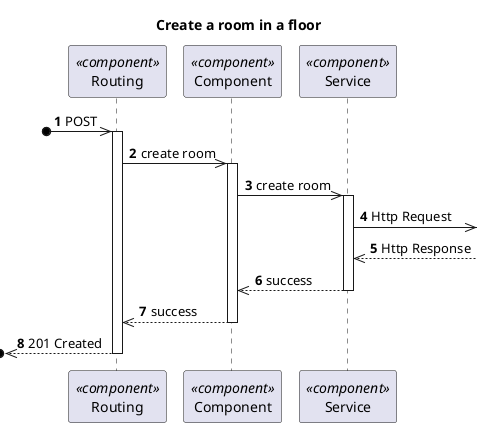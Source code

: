 @startuml Process View - Level 3

autonumber
skinparam packageStyle rect

title Create a room in a floor

participant "Routing" as routing <<component>>
participant "Component" as comp <<component>>
participant "Service" as service <<component>>

?o->> routing : POST
activate routing
routing ->> comp : create room

activate comp
comp ->> service : create room

activate service
service ->> : Http Request
service <<-- : Http Response

service -->> comp : success
deactivate service

comp -->> routing : success
deactivate comp

?o<<-- routing : 201 Created
deactivate routing

@enduml